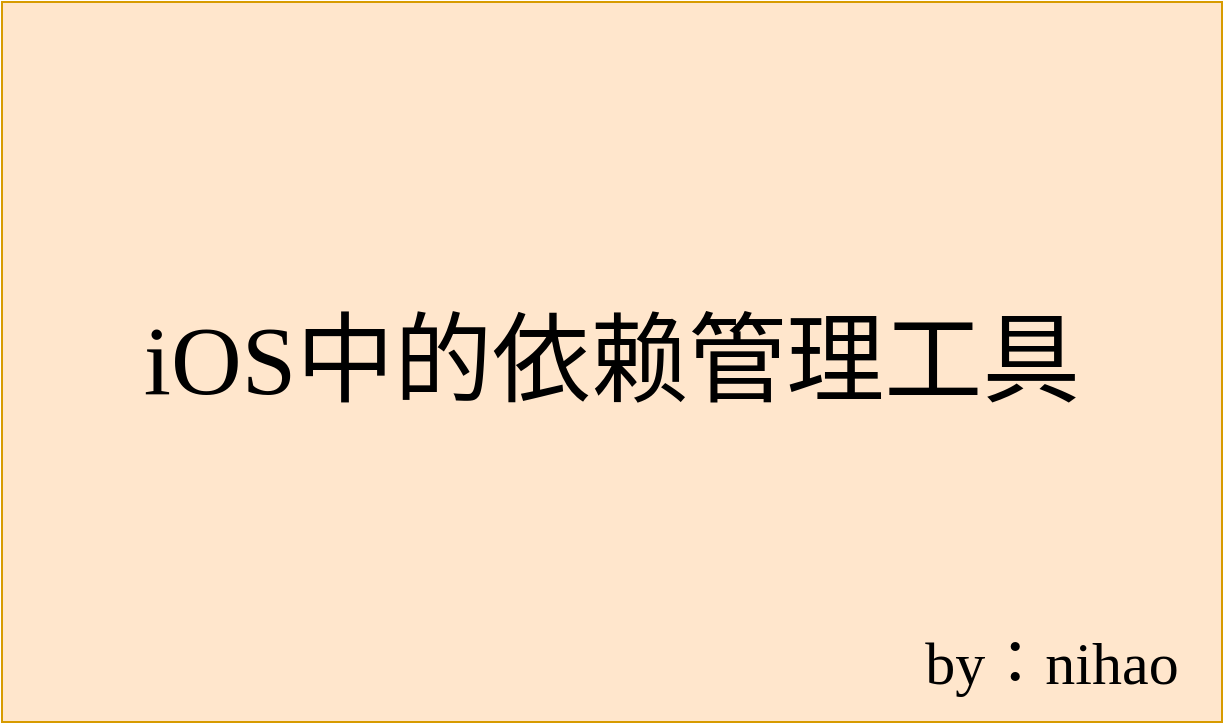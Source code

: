 <mxfile version="20.5.3" type="github">
  <diagram id="fTuVXSVJAu5WL4BmadJZ" name="第 1 页">
    <mxGraphModel dx="1426" dy="769" grid="1" gridSize="10" guides="1" tooltips="1" connect="1" arrows="1" fold="1" page="1" pageScale="1" pageWidth="827" pageHeight="1169" math="0" shadow="0">
      <root>
        <mxCell id="0" />
        <mxCell id="1" parent="0" />
        <mxCell id="MqyO6Q_pG1W6b98_2A76-1" value="" style="rounded=0;whiteSpace=wrap;html=1;" vertex="1" parent="1">
          <mxGeometry x="80" y="140" width="610" height="360" as="geometry" />
        </mxCell>
        <mxCell id="MqyO6Q_pG1W6b98_2A76-2" value="iOS中的依赖管理工具" style="text;html=1;strokeColor=#d79b00;fillColor=#ffe6cc;align=center;verticalAlign=middle;whiteSpace=wrap;rounded=0;fontSize=49;fontFamily=Times New Roman;" vertex="1" parent="1">
          <mxGeometry x="80" y="140" width="610" height="360" as="geometry" />
        </mxCell>
        <mxCell id="MqyO6Q_pG1W6b98_2A76-3" value="by：nihao" style="text;html=1;strokeColor=none;fillColor=none;align=center;verticalAlign=middle;whiteSpace=wrap;rounded=0;fontFamily=Times New Roman;fontSize=30;" vertex="1" parent="1">
          <mxGeometry x="530" y="450" width="150" height="40" as="geometry" />
        </mxCell>
      </root>
    </mxGraphModel>
  </diagram>
</mxfile>
